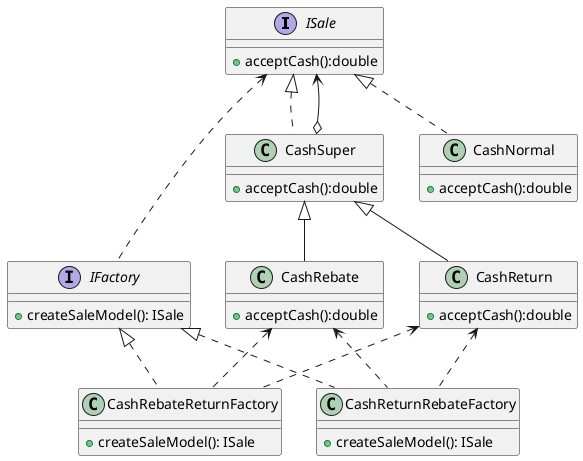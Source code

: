 @startuml "design"
interface ISale{
    + acceptCash():double
}
interface IFactory {
    + createSaleModel(): ISale
}

ISale <.. IFactory

class CashNormal implements ISale{
    + acceptCash():double
}

class CashSuper implements ISale{
    + acceptCash():double
}

ISale <--o CashSuper

class CashReturn extends CashSuper{
    + acceptCash():double
}
class CashRebate extends CashSuper{
    + acceptCash():double
}

class CashRebateReturnFactory implements IFactory{
    + createSaleModel(): ISale
}
class CashReturnRebateFactory implements IFactory{
    + createSaleModel(): ISale
}

CashReturn <..CashRebateReturnFactory
CashRebate <..CashRebateReturnFactory
CashReturn <..CashReturnRebateFactory
CashRebate <..CashReturnRebateFactory



@enduml